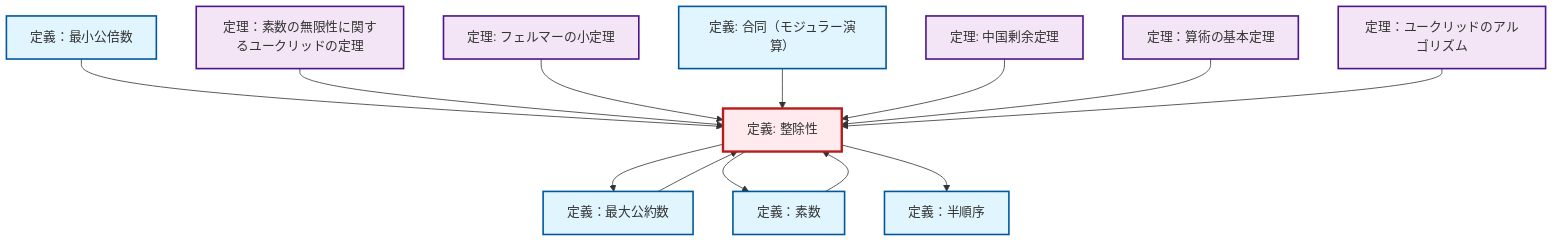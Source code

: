 graph TD
    classDef definition fill:#e1f5fe,stroke:#01579b,stroke-width:2px
    classDef theorem fill:#f3e5f5,stroke:#4a148c,stroke-width:2px
    classDef axiom fill:#fff3e0,stroke:#e65100,stroke-width:2px
    classDef example fill:#e8f5e9,stroke:#1b5e20,stroke-width:2px
    classDef current fill:#ffebee,stroke:#b71c1c,stroke-width:3px
    def-divisibility["定義: 整除性"]:::definition
    def-partial-order["定義：半順序"]:::definition
    def-congruence["定義: 合同（モジュラー演算）"]:::definition
    thm-euclid-infinitude-primes["定理：素数の無限性に関するユークリッドの定理"]:::theorem
    def-prime["定義：素数"]:::definition
    thm-chinese-remainder["定理: 中国剰余定理"]:::theorem
    thm-fermat-little["定理: フェルマーの小定理"]:::theorem
    thm-fundamental-arithmetic["定理：算術の基本定理"]:::theorem
    def-lcm["定義：最小公倍数"]:::definition
    thm-euclidean-algorithm["定理：ユークリッドのアルゴリズム"]:::theorem
    def-gcd["定義：最大公約数"]:::definition
    def-lcm --> def-divisibility
    thm-euclid-infinitude-primes --> def-divisibility
    def-prime --> def-divisibility
    def-gcd --> def-divisibility
    def-divisibility --> def-gcd
    thm-fermat-little --> def-divisibility
    def-divisibility --> def-prime
    def-congruence --> def-divisibility
    thm-chinese-remainder --> def-divisibility
    thm-fundamental-arithmetic --> def-divisibility
    thm-euclidean-algorithm --> def-divisibility
    def-divisibility --> def-partial-order
    class def-divisibility current